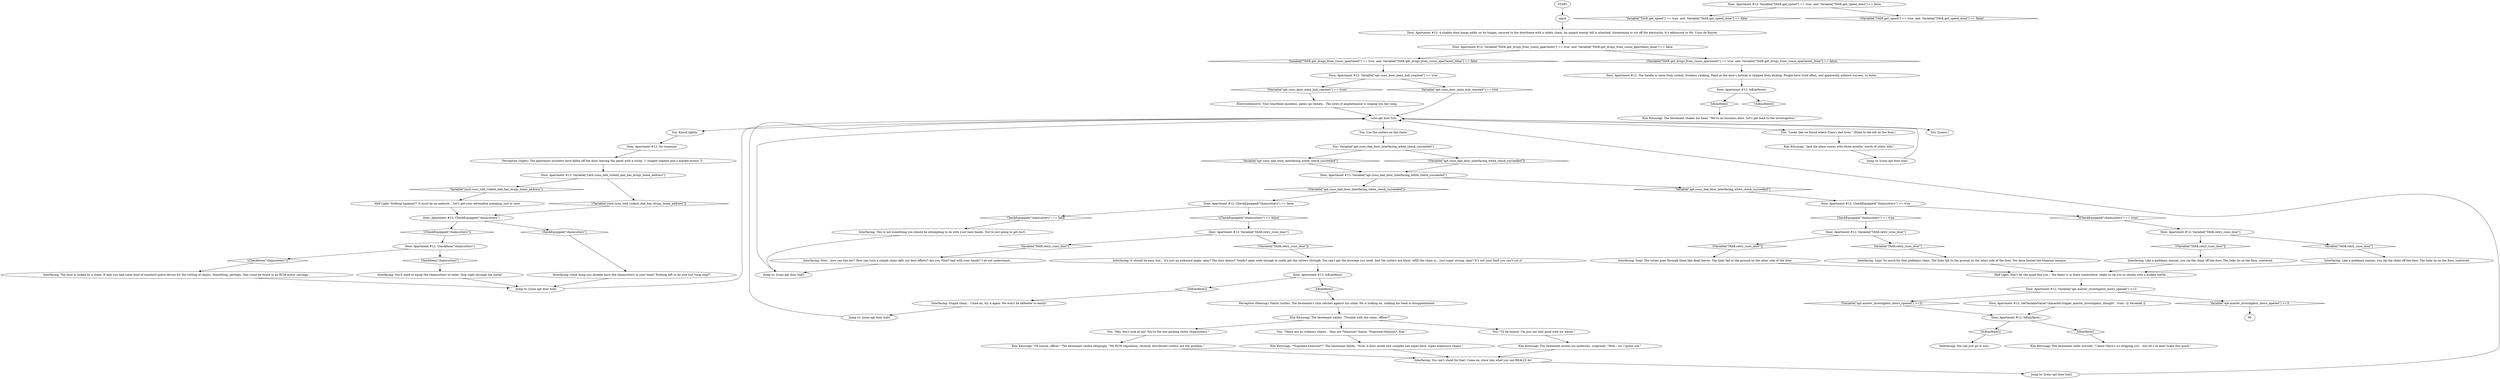 # APT / CUNO DAD DOOR
# DOOR, APARTMENT #12
# ==================================================
digraph G {
	  0 [label="START"];
	  1 [label="input"];
	  2 [label="Interfacing: This is not something you should be attempting to do with your bare hands. You're just going to get hurt."];
	  3 [label="Electrochemistry: Your heartbeat quickens, palms go sweaty... The siren of amphetamine is singing you her song."];
	  4 [label="Jump to: [cuno apt door hub]"];
	  5 [label="Kim Kitsuragi: The lieutenant shakes his head. \"We've no business here. Let's get back to the investigation.\""];
	  6 [label="Door, Apartment #12: Variable[\"TASK.retry_cuno_door\"]"];
	  7 [label="Variable[\"TASK.retry_cuno_door\"]", shape=diamond];
	  8 [label="!(Variable[\"TASK.retry_cuno_door\"])", shape=diamond];
	  9 [label="Door, Apartment #12: Variable[\"TASK.retry_cuno_door\"]"];
	  10 [label="Variable[\"TASK.retry_cuno_door\"]", shape=diamond];
	  11 [label="!(Variable[\"TASK.retry_cuno_door\"])", shape=diamond];
	  12 [label="Door, Apartment #12: Variable[\"TASK.get_drugs_from_cunos_apartment\"] == true  and  Variable[\"TASK.get_drugs_from_cunos_apartment_done\"] == false"];
	  13 [label="Variable[\"TASK.get_drugs_from_cunos_apartment\"] == true  and  Variable[\"TASK.get_drugs_from_cunos_apartment_done\"] == false", shape=diamond];
	  14 [label="!(Variable[\"TASK.get_drugs_from_cunos_apartment\"] == true  and  Variable[\"TASK.get_drugs_from_cunos_apartment_done\"] == false)", shape=diamond];
	  15 [label="Door, Apartment #12: A shabby door hangs oddly on its hinges, secured to the doorframe with a safety chain. An unpaid energy bill is attached, threatening to cut off the electricity. It's addressed to Mr. Uuno de Ruyter."];
	  16 [label="Kim Kitsuragi: The lieutenant looks worried. \"I know there's no stopping you -- but let's at least make this quick.\""];
	  17 [label="You: Use the cutters on the chain."];
	  18 [label="You: Variable[\"apt.cuno_dad_door_interfacing_white_check_succeeded\"]"];
	  19 [label="Variable[\"apt.cuno_dad_door_interfacing_white_check_succeeded\"]", shape=diamond];
	  20 [label="!(Variable[\"apt.cuno_dad_door_interfacing_white_check_succeeded\"])", shape=diamond];
	  21 [label="Interfacing: You'll need to equip the chaincutters to enter. Snip right through the metal!"];
	  22 [label="Door, Apartment #12: CheckEquipped(\"chaincutters\")"];
	  23 [label="CheckEquipped(\"chaincutters\")", shape=diamond];
	  24 [label="!(CheckEquipped(\"chaincutters\"))", shape=diamond];
	  25 [label="Interfacing: Good thing you already have the chaincutters in your hand! Nothing left to do now but *snip-snip*!"];
	  26 [label="Jump to: [cuno apt door hub]"];
	  27 [label="Door, Apartment #12: IsKimHere()"];
	  28 [label="IsKimHere()", shape=diamond];
	  29 [label="!(IsKimHere())", shape=diamond];
	  30 [label="Kim Kitsuragi: The lieutenant smiles. \"Trouble with the chain, officer?\""];
	  31 [label="Interfacing: Like a goddamn maniac, you rip the chain off the door. The links lie on the floor, scattered."];
	  32 [label="Interfacing: Snip! The cutter goes through them like dead leaves. The links fall to the ground on the other side of the door."];
	  33 [label="Kim Kitsuragi: \"*Supreme-titanium*?\" The lieutenant blinks. \"Sure. A door inside this complex has super-hard, super-expensive chains.\""];
	  34 [label="Door, Apartment #12: IsKimHere()"];
	  35 [label="IsKimHere()", shape=diamond];
	  36 [label="!(IsKimHere())", shape=diamond];
	  37 [label="Door, Apartment #12: Variable[\"apt.cuno_door_main_hub_reached\"] == true"];
	  38 [label="Variable[\"apt.cuno_door_main_hub_reached\"] == true", shape=diamond];
	  39 [label="!(Variable[\"apt.cuno_door_main_hub_reached\"] == true)", shape=diamond];
	  40 [label="Interfacing: It should be easy, but... it's just an awkward angle, okay? The door doesn't *really* open wide enough to really get the cutters through. You can't get the leverage you need. And the cutters are blunt. AND the chain is... just super strong, okay? It's not your fault you can't cut it!"];
	  41 [label="Perception (Sight): The apartment numbers have fallen off the door, leaving the panel with a sticky '1'-shaped shadow and a marker-drawn '2'."];
	  42 [label="Door, Apartment #12: Variable[\"yard.cuno_told_violent_dad_has_drugs_home_address\"]"];
	  43 [label="Variable[\"yard.cuno_told_violent_dad_has_drugs_home_address\"]", shape=diamond];
	  44 [label="!(Variable[\"yard.cuno_told_violent_dad_has_drugs_home_address\"])", shape=diamond];
	  45 [label="Kim Kitsuragi: The lieutenant arches his eyebrows, surprised. \"Well... no. I guess not.\""];
	  46 [label="Interfacing: Stupid chain... Come on, try it again. We won't be defeated so easily!"];
	  47 [label="Interfacing: Like a goddamn maniac, you rip the chain off the door. The links lie on the floor, scattered."];
	  48 [label="You: Knock lightly."];
	  49 [label="Door, Apartment #12: The handle is loose from violent, fruitless yanking. Paint at the door's bottom is chipped from kicking. People have tried often, and apparently without success, to enter."];
	  50 [label="Jump to: [cuno apt door hub]"];
	  51 [label="Door, Apartment #12: No response."];
	  52 [label="Half Light: Don't let the quiet fool you -- the beast is in there somewhere, ready to rip you to shreds with a broken bottle..."];
	  53 [label="Interfacing: How... how can this be?! How can such a simple chain defy our best efforts? Are you *that* bad with your hands? I do not understand..."];
	  54 [label="Door, Apartment #12: Variable[\"TASK.retry_cuno_door\"]"];
	  55 [label="Variable[\"TASK.retry_cuno_door\"]", shape=diamond];
	  56 [label="!(Variable[\"TASK.retry_cuno_door\"])", shape=diamond];
	  57 [label="Door, Apartment #12: CheckEquipped(\"chaincutters\") == true"];
	  58 [label="CheckEquipped(\"chaincutters\") == true", shape=diamond];
	  59 [label="!(CheckEquipped(\"chaincutters\") == true)", shape=diamond];
	  60 [label="Door, Apartment #12: Variable[\"TASK.get_speed\"] == true  and  Variable[\"TASK.get_speed_done\"] == false"];
	  61 [label="Variable[\"TASK.get_speed\"] == true  and  Variable[\"TASK.get_speed_done\"] == false", shape=diamond];
	  62 [label="!(Variable[\"TASK.get_speed\"] == true  and  Variable[\"TASK.get_speed_done\"] == false)", shape=diamond];
	  63 [label="Perception (Hearing): Fabric rustles. The lieutenant's chin catches against his collar. He is looking on, shaking his head in disappointment."];
	  64 [label="Door, Apartment #12: Variable[\"apt.master_investigator_doors_opened\"] >=3"];
	  65 [label="Variable[\"apt.master_investigator_doors_opened\"] >=3", shape=diamond];
	  66 [label="!(Variable[\"apt.master_investigator_doors_opened\"] >=3)", shape=diamond];
	  67 [label="Kim Kitsuragi: \"And the place comes with three months' worth of utility bills.\""];
	  68 [label="Jump to: [cuno apt door hub]"];
	  69 [label="You: \"Hey, don't look at me! You're the one packing shitty chaincutters.\""];
	  70 [label="Door, Apartment #12: CheckItem(\"chaincutters\")"];
	  71 [label="CheckItem(\"chaincutters\")", shape=diamond];
	  72 [label="!(CheckItem(\"chaincutters\"))", shape=diamond];
	  73 [label="Door, Apartment #12: Variable[\"apt.cuno_dad_door_interfacing_white_check_succeeded\"]"];
	  74 [label="Variable[\"apt.cuno_dad_door_interfacing_white_check_succeeded\"]", shape=diamond];
	  75 [label="!(Variable[\"apt.cuno_dad_door_interfacing_white_check_succeeded\"])", shape=diamond];
	  76 [label="Door, Apartment #12: CheckEquipped(\"chaincutters\") == false"];
	  77 [label="CheckEquipped(\"chaincutters\") == false", shape=diamond];
	  78 [label="!(CheckEquipped(\"chaincutters\") == false)", shape=diamond];
	  79 [label="cuno apt door hub"];
	  80 [label="Half Light: Nothing happens?! It must be an ambush... Let's get your adrenaline pumping, just in case."];
	  81 [label="You: \"I'll be honest: I'm just not that good with my hands.\""];
	  82 [label="Kim Kitsuragi: \"Of course, officer.\" The lieutenant smiles obligingly. \"My RCM regulation, recently distributed cutters are the problem.\""];
	  83 [label="You: \"Looks like we found where Cuno's dad lives.\" (Point to the bill on the door.)"];
	  84 [label="Door, Apartment #12: IsKimHere()"];
	  85 [label="IsKimHere()", shape=diamond];
	  86 [label="!(IsKimHere())", shape=diamond];
	  87 [label="You: \"These are no ordinary chains... they are *titanium* chains. *Supreme-titanium*, Kim.\""];
	  88 [label="Interfacing: You can't stand for that! Come on, show him what you can REALLY do!"];
	  89 [label="Interfacing: Snip! So much for that goddamn chain. The links fall to the ground on the other side of the door. You have bested the titanium menace."];
	  90 [label="You: [Leave.]"];
	  91 [label="Jump to: [cuno apt door hub]"];
	  92 [label="Interfacing: The door is locked by a chain. If only you had some kind of standard police device for the cutting of chains. Something, perhaps, that could be found in an RCM motor carriage..."];
	  93 [label="Interfacing: You can just go in now..."];
	  94 [label="Door, Apartment #12: SetVariableValue(\"character.trigger_master_investigator_thought\", true) --[[ Variable[ ]]"];
	  0 -> 1
	  1 -> 15
	  2 -> 91
	  3 -> 79
	  4 -> 79
	  6 -> 8
	  6 -> 7
	  7 -> 53
	  8 -> 40
	  9 -> 10
	  9 -> 11
	  10 -> 47
	  11 -> 31
	  12 -> 13
	  12 -> 14
	  13 -> 37
	  14 -> 49
	  15 -> 12
	  17 -> 18
	  18 -> 19
	  18 -> 20
	  19 -> 73
	  20 -> 73
	  21 -> 4
	  22 -> 24
	  22 -> 23
	  23 -> 25
	  24 -> 70
	  25 -> 4
	  26 -> 79
	  27 -> 28
	  27 -> 29
	  28 -> 5
	  30 -> 81
	  30 -> 69
	  30 -> 87
	  31 -> 52
	  32 -> 52
	  33 -> 88
	  34 -> 35
	  34 -> 36
	  35 -> 16
	  36 -> 93
	  37 -> 38
	  37 -> 39
	  38 -> 79
	  39 -> 3
	  40 -> 84
	  41 -> 42
	  42 -> 43
	  42 -> 44
	  43 -> 80
	  44 -> 22
	  45 -> 88
	  46 -> 26
	  47 -> 52
	  48 -> 51
	  49 -> 27
	  50 -> 79
	  51 -> 41
	  52 -> 64
	  53 -> 91
	  54 -> 56
	  54 -> 55
	  55 -> 89
	  56 -> 32
	  57 -> 58
	  57 -> 59
	  58 -> 54
	  59 -> 9
	  60 -> 61
	  60 -> 62
	  63 -> 30
	  64 -> 65
	  64 -> 66
	  65 -> 95
	  66 -> 34
	  67 -> 68
	  68 -> 79
	  69 -> 82
	  70 -> 72
	  70 -> 71
	  71 -> 21
	  72 -> 92
	  73 -> 74
	  73 -> 75
	  74 -> 57
	  75 -> 76
	  76 -> 77
	  76 -> 78
	  77 -> 2
	  78 -> 6
	  79 -> 48
	  79 -> 17
	  79 -> 90
	  79 -> 83
	  80 -> 22
	  81 -> 45
	  82 -> 88
	  83 -> 67
	  84 -> 85
	  84 -> 86
	  85 -> 63
	  86 -> 46
	  87 -> 33
	  88 -> 50
	  89 -> 52
	  91 -> 79
	  92 -> 4
	  94 -> 34
}

